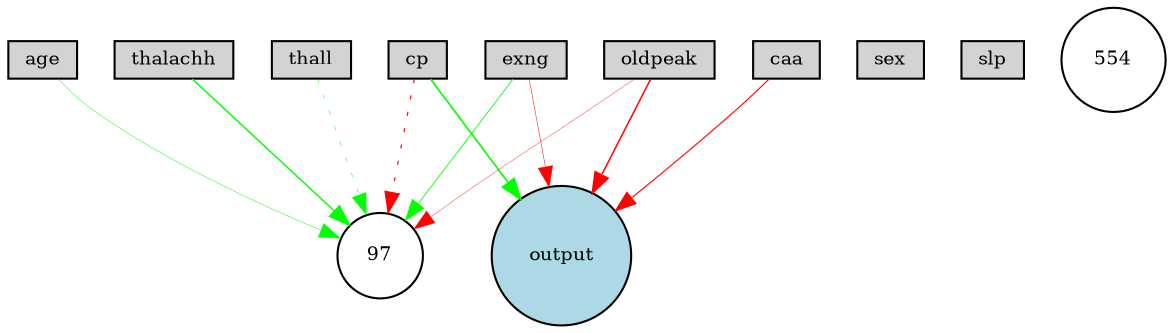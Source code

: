 digraph {
	node [fontsize=9 height=0.2 shape=circle width=0.2]
	age [fillcolor=lightgray shape=box style=filled]
	sex [fillcolor=lightgray shape=box style=filled]
	cp [fillcolor=lightgray shape=box style=filled]
	thalachh [fillcolor=lightgray shape=box style=filled]
	exng [fillcolor=lightgray shape=box style=filled]
	oldpeak [fillcolor=lightgray shape=box style=filled]
	slp [fillcolor=lightgray shape=box style=filled]
	caa [fillcolor=lightgray shape=box style=filled]
	thall [fillcolor=lightgray shape=box style=filled]
	output [fillcolor=lightblue style=filled]
	97 [fillcolor=white style=filled]
	554 [fillcolor=white style=filled]
	age -> 97 [color=green penwidth=0.22543015489720017 style=solid]
	cp -> 97 [color=red penwidth=0.5572243877314543 style=dotted]
	exng -> 97 [color=green penwidth=0.4104582997029489 style=solid]
	oldpeak -> 97 [color=red penwidth=0.18049226166723165 style=solid]
	thall -> 97 [color=green penwidth=0.24368027555624508 style=dotted]
	caa -> output [color=red penwidth=0.533882659712677 style=solid]
	oldpeak -> output [color=red penwidth=0.7238758833762989 style=solid]
	cp -> output [color=green penwidth=0.7882076977603464 style=solid]
	exng -> output [color=red penwidth=0.23459738647828798 style=solid]
	thalachh -> 97 [color=green penwidth=0.6986681291236639 style=solid]
}
